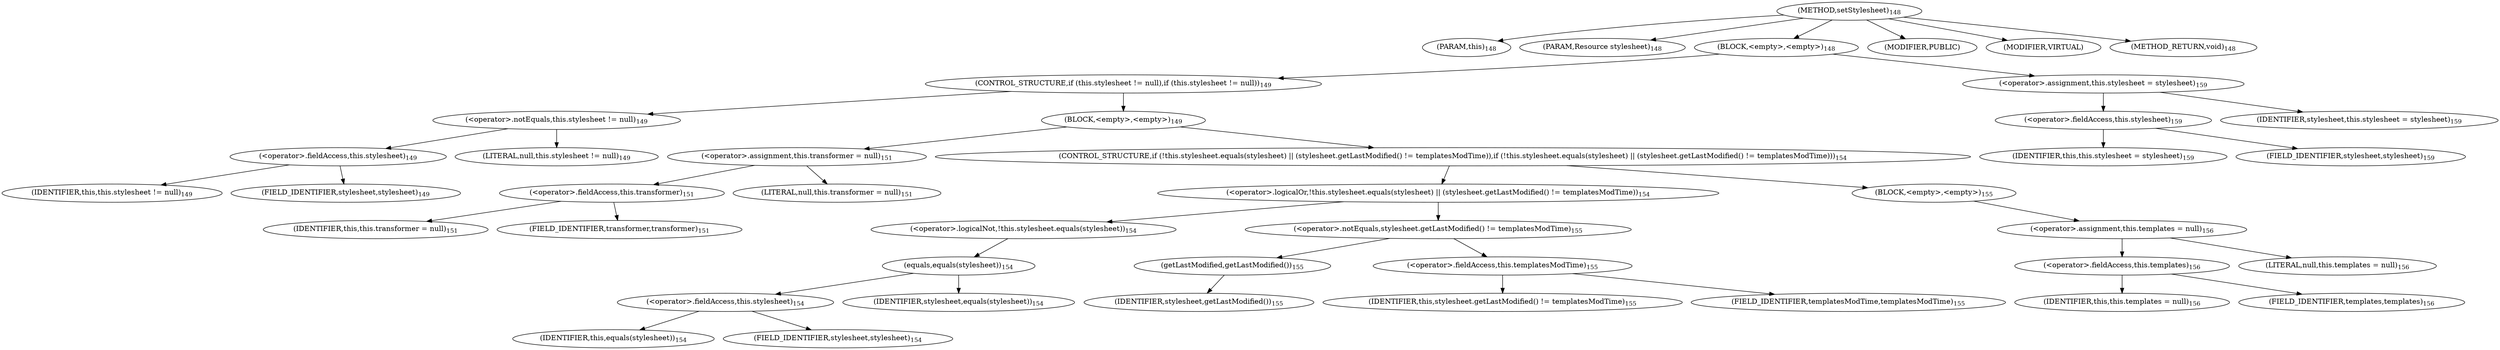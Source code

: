 digraph "setStylesheet" {  
"185" [label = <(METHOD,setStylesheet)<SUB>148</SUB>> ]
"8" [label = <(PARAM,this)<SUB>148</SUB>> ]
"186" [label = <(PARAM,Resource stylesheet)<SUB>148</SUB>> ]
"187" [label = <(BLOCK,&lt;empty&gt;,&lt;empty&gt;)<SUB>148</SUB>> ]
"188" [label = <(CONTROL_STRUCTURE,if (this.stylesheet != null),if (this.stylesheet != null))<SUB>149</SUB>> ]
"189" [label = <(&lt;operator&gt;.notEquals,this.stylesheet != null)<SUB>149</SUB>> ]
"190" [label = <(&lt;operator&gt;.fieldAccess,this.stylesheet)<SUB>149</SUB>> ]
"7" [label = <(IDENTIFIER,this,this.stylesheet != null)<SUB>149</SUB>> ]
"191" [label = <(FIELD_IDENTIFIER,stylesheet,stylesheet)<SUB>149</SUB>> ]
"192" [label = <(LITERAL,null,this.stylesheet != null)<SUB>149</SUB>> ]
"193" [label = <(BLOCK,&lt;empty&gt;,&lt;empty&gt;)<SUB>149</SUB>> ]
"194" [label = <(&lt;operator&gt;.assignment,this.transformer = null)<SUB>151</SUB>> ]
"195" [label = <(&lt;operator&gt;.fieldAccess,this.transformer)<SUB>151</SUB>> ]
"196" [label = <(IDENTIFIER,this,this.transformer = null)<SUB>151</SUB>> ]
"197" [label = <(FIELD_IDENTIFIER,transformer,transformer)<SUB>151</SUB>> ]
"198" [label = <(LITERAL,null,this.transformer = null)<SUB>151</SUB>> ]
"199" [label = <(CONTROL_STRUCTURE,if (!this.stylesheet.equals(stylesheet) || (stylesheet.getLastModified() != templatesModTime)),if (!this.stylesheet.equals(stylesheet) || (stylesheet.getLastModified() != templatesModTime)))<SUB>154</SUB>> ]
"200" [label = <(&lt;operator&gt;.logicalOr,!this.stylesheet.equals(stylesheet) || (stylesheet.getLastModified() != templatesModTime))<SUB>154</SUB>> ]
"201" [label = <(&lt;operator&gt;.logicalNot,!this.stylesheet.equals(stylesheet))<SUB>154</SUB>> ]
"202" [label = <(equals,equals(stylesheet))<SUB>154</SUB>> ]
"203" [label = <(&lt;operator&gt;.fieldAccess,this.stylesheet)<SUB>154</SUB>> ]
"9" [label = <(IDENTIFIER,this,equals(stylesheet))<SUB>154</SUB>> ]
"204" [label = <(FIELD_IDENTIFIER,stylesheet,stylesheet)<SUB>154</SUB>> ]
"205" [label = <(IDENTIFIER,stylesheet,equals(stylesheet))<SUB>154</SUB>> ]
"206" [label = <(&lt;operator&gt;.notEquals,stylesheet.getLastModified() != templatesModTime)<SUB>155</SUB>> ]
"207" [label = <(getLastModified,getLastModified())<SUB>155</SUB>> ]
"208" [label = <(IDENTIFIER,stylesheet,getLastModified())<SUB>155</SUB>> ]
"209" [label = <(&lt;operator&gt;.fieldAccess,this.templatesModTime)<SUB>155</SUB>> ]
"210" [label = <(IDENTIFIER,this,stylesheet.getLastModified() != templatesModTime)<SUB>155</SUB>> ]
"211" [label = <(FIELD_IDENTIFIER,templatesModTime,templatesModTime)<SUB>155</SUB>> ]
"212" [label = <(BLOCK,&lt;empty&gt;,&lt;empty&gt;)<SUB>155</SUB>> ]
"213" [label = <(&lt;operator&gt;.assignment,this.templates = null)<SUB>156</SUB>> ]
"214" [label = <(&lt;operator&gt;.fieldAccess,this.templates)<SUB>156</SUB>> ]
"215" [label = <(IDENTIFIER,this,this.templates = null)<SUB>156</SUB>> ]
"216" [label = <(FIELD_IDENTIFIER,templates,templates)<SUB>156</SUB>> ]
"217" [label = <(LITERAL,null,this.templates = null)<SUB>156</SUB>> ]
"218" [label = <(&lt;operator&gt;.assignment,this.stylesheet = stylesheet)<SUB>159</SUB>> ]
"219" [label = <(&lt;operator&gt;.fieldAccess,this.stylesheet)<SUB>159</SUB>> ]
"10" [label = <(IDENTIFIER,this,this.stylesheet = stylesheet)<SUB>159</SUB>> ]
"220" [label = <(FIELD_IDENTIFIER,stylesheet,stylesheet)<SUB>159</SUB>> ]
"221" [label = <(IDENTIFIER,stylesheet,this.stylesheet = stylesheet)<SUB>159</SUB>> ]
"222" [label = <(MODIFIER,PUBLIC)> ]
"223" [label = <(MODIFIER,VIRTUAL)> ]
"224" [label = <(METHOD_RETURN,void)<SUB>148</SUB>> ]
  "185" -> "8" 
  "185" -> "186" 
  "185" -> "187" 
  "185" -> "222" 
  "185" -> "223" 
  "185" -> "224" 
  "187" -> "188" 
  "187" -> "218" 
  "188" -> "189" 
  "188" -> "193" 
  "189" -> "190" 
  "189" -> "192" 
  "190" -> "7" 
  "190" -> "191" 
  "193" -> "194" 
  "193" -> "199" 
  "194" -> "195" 
  "194" -> "198" 
  "195" -> "196" 
  "195" -> "197" 
  "199" -> "200" 
  "199" -> "212" 
  "200" -> "201" 
  "200" -> "206" 
  "201" -> "202" 
  "202" -> "203" 
  "202" -> "205" 
  "203" -> "9" 
  "203" -> "204" 
  "206" -> "207" 
  "206" -> "209" 
  "207" -> "208" 
  "209" -> "210" 
  "209" -> "211" 
  "212" -> "213" 
  "213" -> "214" 
  "213" -> "217" 
  "214" -> "215" 
  "214" -> "216" 
  "218" -> "219" 
  "218" -> "221" 
  "219" -> "10" 
  "219" -> "220" 
}
